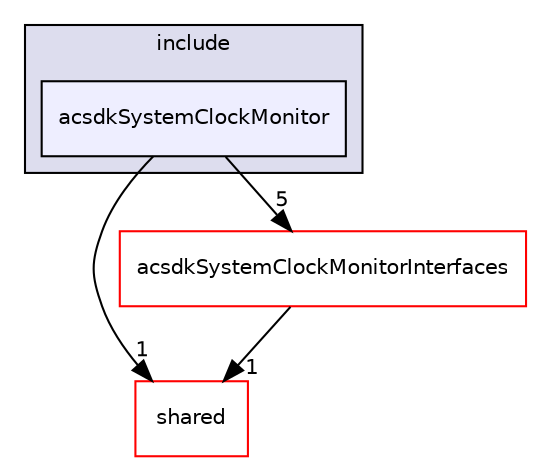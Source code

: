 digraph "/workplace/avs-device-sdk/core/acsdkSystemClockMonitor/include/acsdkSystemClockMonitor" {
  compound=true
  node [ fontsize="10", fontname="Helvetica"];
  edge [ labelfontsize="10", labelfontname="Helvetica"];
  subgraph clusterdir_1b7bd8613db1a05906df498f7c571108 {
    graph [ bgcolor="#ddddee", pencolor="black", label="include" fontname="Helvetica", fontsize="10", URL="dir_1b7bd8613db1a05906df498f7c571108.html"]
  dir_c3d213add259a51b23c1bc31bbb09de6 [shape=box, label="acsdkSystemClockMonitor", style="filled", fillcolor="#eeeeff", pencolor="black", URL="dir_c3d213add259a51b23c1bc31bbb09de6.html"];
  }
  dir_9982052f7ce695d12571567315b2fafa [shape=box label="shared" fillcolor="white" style="filled" color="red" URL="dir_9982052f7ce695d12571567315b2fafa.html"];
  dir_330edef272a752e9bbc7c394eda31c01 [shape=box label="acsdkSystemClockMonitorInterfaces" fillcolor="white" style="filled" color="red" URL="dir_330edef272a752e9bbc7c394eda31c01.html"];
  dir_330edef272a752e9bbc7c394eda31c01->dir_9982052f7ce695d12571567315b2fafa [headlabel="1", labeldistance=1.5 headhref="dir_000495_000598.html"];
  dir_c3d213add259a51b23c1bc31bbb09de6->dir_9982052f7ce695d12571567315b2fafa [headlabel="1", labeldistance=1.5 headhref="dir_000492_000598.html"];
  dir_c3d213add259a51b23c1bc31bbb09de6->dir_330edef272a752e9bbc7c394eda31c01 [headlabel="5", labeldistance=1.5 headhref="dir_000492_000495.html"];
}
